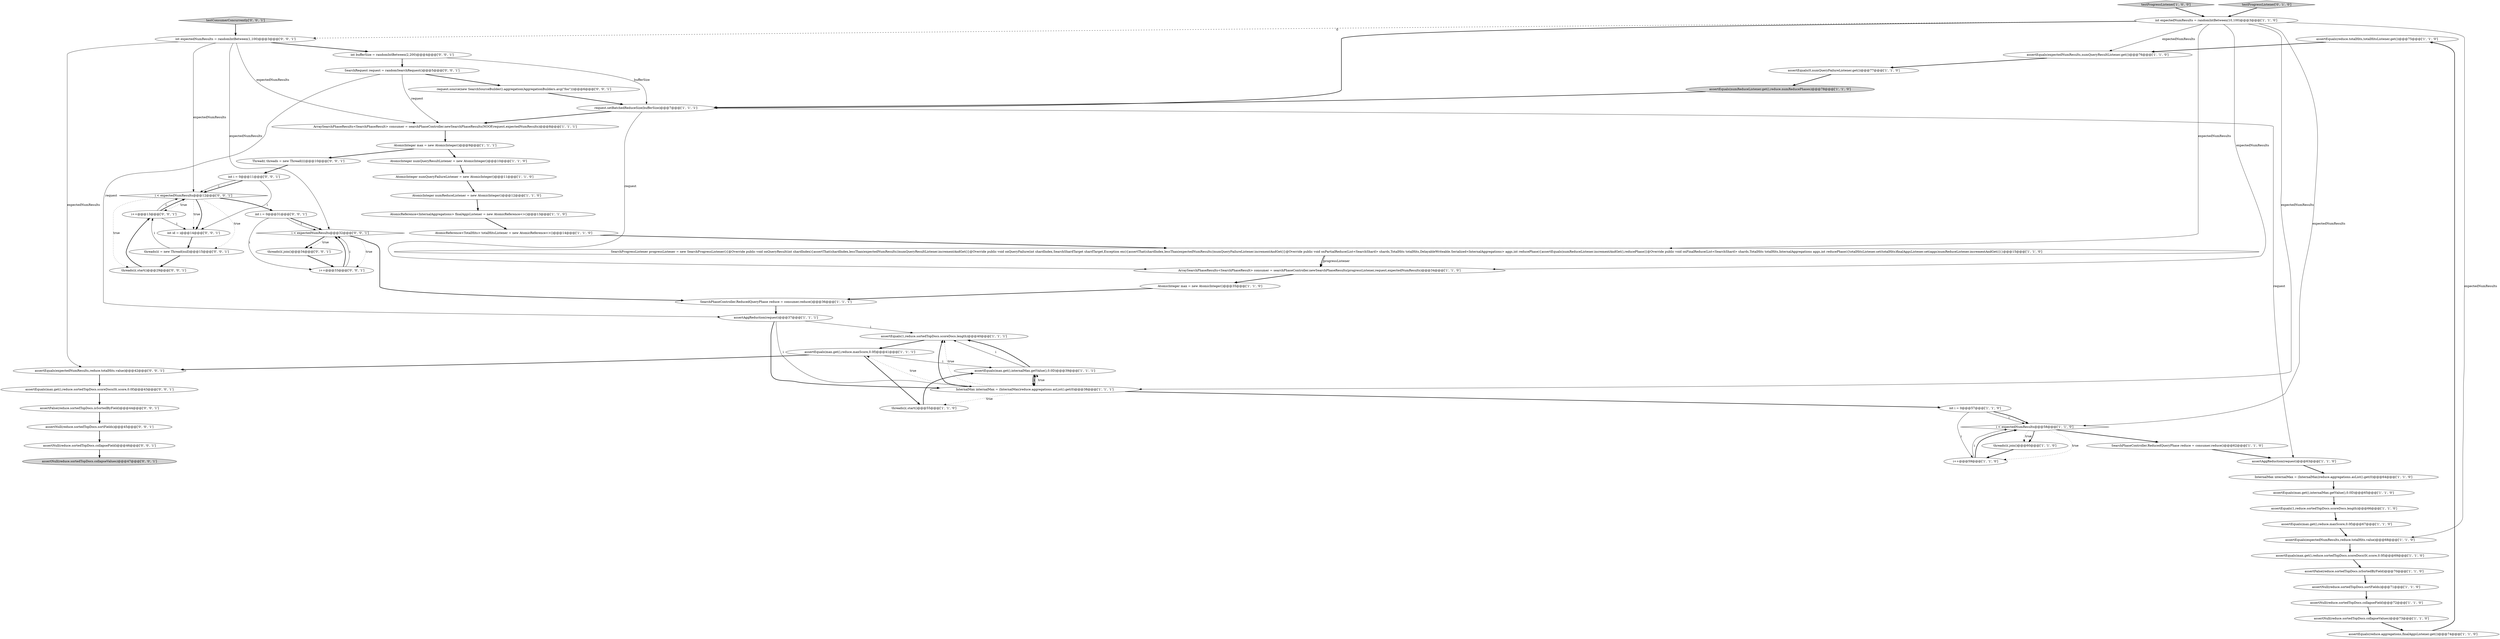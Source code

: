 digraph {
31 [style = filled, label = "assertEquals(reduce.totalHits,totalHitsListener.get())@@@75@@@['1', '1', '0']", fillcolor = white, shape = ellipse image = "AAA0AAABBB1BBB"];
61 [style = filled, label = "assertNull(reduce.sortedTopDocs.collapseField)@@@46@@@['0', '0', '1']", fillcolor = white, shape = ellipse image = "AAA0AAABBB3BBB"];
44 [style = filled, label = "assertFalse(reduce.sortedTopDocs.isSortedByField)@@@44@@@['0', '0', '1']", fillcolor = white, shape = ellipse image = "AAA0AAABBB3BBB"];
15 [style = filled, label = "assertAggReduction(request)@@@37@@@['1', '1', '1']", fillcolor = white, shape = ellipse image = "AAA0AAABBB1BBB"];
1 [style = filled, label = "SearchPhaseController.ReducedQueryPhase reduce = consumer.reduce()@@@62@@@['1', '1', '0']", fillcolor = white, shape = ellipse image = "AAA0AAABBB1BBB"];
35 [style = filled, label = "ArraySearchPhaseResults<SearchPhaseResult> consumer = searchPhaseController.newSearchPhaseResults(progressListener,request,expectedNumResults)@@@34@@@['1', '1', '0']", fillcolor = white, shape = ellipse image = "AAA0AAABBB1BBB"];
19 [style = filled, label = "AtomicInteger max = new AtomicInteger()@@@9@@@['1', '1', '1']", fillcolor = white, shape = ellipse image = "AAA0AAABBB1BBB"];
3 [style = filled, label = "assertEquals(reduce.aggregations,finalAggsListener.get())@@@74@@@['1', '1', '0']", fillcolor = white, shape = ellipse image = "AAA0AAABBB1BBB"];
51 [style = filled, label = "int bufferSize = randomIntBetween(2,200)@@@4@@@['0', '0', '1']", fillcolor = white, shape = ellipse image = "AAA0AAABBB3BBB"];
54 [style = filled, label = "assertNull(reduce.sortedTopDocs.sortFields)@@@45@@@['0', '0', '1']", fillcolor = white, shape = ellipse image = "AAA0AAABBB3BBB"];
42 [style = filled, label = "request.source(new SearchSourceBuilder().aggregation(AggregationBuilders.avg(\"foo\")))@@@6@@@['0', '0', '1']", fillcolor = white, shape = ellipse image = "AAA0AAABBB3BBB"];
13 [style = filled, label = "assertNull(reduce.sortedTopDocs.collapseField)@@@72@@@['1', '1', '0']", fillcolor = white, shape = ellipse image = "AAA0AAABBB1BBB"];
63 [style = filled, label = "i < expectedNumResults@@@32@@@['0', '0', '1']", fillcolor = white, shape = diamond image = "AAA0AAABBB3BBB"];
0 [style = filled, label = "SearchProgressListener progressListener = new SearchProgressListener(){@Override public void onQueryResult(int shardIndex){assertThat(shardIndex,lessThan(expectedNumResults))numQueryResultListener.incrementAndGet()}@Override public void onQueryFailure(int shardIndex,SearchShardTarget shardTarget,Exception exc){assertThat(shardIndex,lessThan(expectedNumResults))numQueryFailureListener.incrementAndGet()}@Override public void onPartialReduce(List<SearchShard> shards,TotalHits totalHits,DelayableWriteable.Serialized<InternalAggregations> aggs,int reducePhase){assertEquals(numReduceListener.incrementAndGet(),reducePhase)}@Override public void onFinalReduce(List<SearchShard> shards,TotalHits totalHits,InternalAggregations aggs,int reducePhase){totalHitsListener.set(totalHits)finalAggsListener.set(aggs)numReduceListener.incrementAndGet()}}@@@15@@@['1', '1', '0']", fillcolor = white, shape = ellipse image = "AAA0AAABBB1BBB"];
7 [style = filled, label = "assertNull(reduce.sortedTopDocs.collapseValues)@@@73@@@['1', '1', '0']", fillcolor = white, shape = ellipse image = "AAA0AAABBB1BBB"];
20 [style = filled, label = "assertEquals(1,reduce.sortedTopDocs.scoreDocs.length)@@@40@@@['1', '1', '1']", fillcolor = white, shape = ellipse image = "AAA0AAABBB1BBB"];
28 [style = filled, label = "testProgressListener['1', '0', '0']", fillcolor = lightgray, shape = diamond image = "AAA0AAABBB1BBB"];
30 [style = filled, label = "AtomicInteger numReduceListener = new AtomicInteger()@@@12@@@['1', '1', '0']", fillcolor = white, shape = ellipse image = "AAA0AAABBB1BBB"];
40 [style = filled, label = "assertEquals(1,reduce.sortedTopDocs.scoreDocs.length)@@@66@@@['1', '1', '0']", fillcolor = white, shape = ellipse image = "AAA0AAABBB1BBB"];
53 [style = filled, label = "i++@@@13@@@['0', '0', '1']", fillcolor = white, shape = ellipse image = "AAA0AAABBB3BBB"];
34 [style = filled, label = "threads(i(.join()@@@60@@@['1', '1', '0']", fillcolor = white, shape = ellipse image = "AAA0AAABBB1BBB"];
11 [style = filled, label = "assertEquals(max.get(),reduce.sortedTopDocs.scoreDocs(0(.score,0.0f)@@@69@@@['1', '1', '0']", fillcolor = white, shape = ellipse image = "AAA0AAABBB1BBB"];
2 [style = filled, label = "InternalMax internalMax = (InternalMax)reduce.aggregations.asList().get(0)@@@64@@@['1', '1', '0']", fillcolor = white, shape = ellipse image = "AAA0AAABBB1BBB"];
14 [style = filled, label = "assertEquals(numReduceListener.get(),reduce.numReducePhases)@@@78@@@['1', '1', '0']", fillcolor = lightgray, shape = ellipse image = "AAA0AAABBB1BBB"];
32 [style = filled, label = "assertEquals(expectedNumResults,numQueryResultListener.get())@@@76@@@['1', '1', '0']", fillcolor = white, shape = ellipse image = "AAA0AAABBB1BBB"];
16 [style = filled, label = "assertEquals(0,numQueryFailureListener.get())@@@77@@@['1', '1', '0']", fillcolor = white, shape = ellipse image = "AAA0AAABBB1BBB"];
56 [style = filled, label = "i < expectedNumResults@@@12@@@['0', '0', '1']", fillcolor = white, shape = diamond image = "AAA0AAABBB3BBB"];
5 [style = filled, label = "assertNull(reduce.sortedTopDocs.sortFields)@@@71@@@['1', '1', '0']", fillcolor = white, shape = ellipse image = "AAA0AAABBB1BBB"];
59 [style = filled, label = "int id = i@@@14@@@['0', '0', '1']", fillcolor = white, shape = ellipse image = "AAA0AAABBB3BBB"];
26 [style = filled, label = "request.setBatchedReduceSize(bufferSize)@@@7@@@['1', '1', '1']", fillcolor = white, shape = ellipse image = "AAA0AAABBB1BBB"];
45 [style = filled, label = "int expectedNumResults = randomIntBetween(1,100)@@@3@@@['0', '0', '1']", fillcolor = white, shape = ellipse image = "AAA0AAABBB3BBB"];
60 [style = filled, label = "i++@@@33@@@['0', '0', '1']", fillcolor = white, shape = ellipse image = "AAA0AAABBB3BBB"];
24 [style = filled, label = "assertFalse(reduce.sortedTopDocs.isSortedByField)@@@70@@@['1', '1', '0']", fillcolor = white, shape = ellipse image = "AAA0AAABBB1BBB"];
47 [style = filled, label = "threads(i(.start()@@@29@@@['0', '0', '1']", fillcolor = white, shape = ellipse image = "AAA0AAABBB3BBB"];
55 [style = filled, label = "int i = 0@@@31@@@['0', '0', '1']", fillcolor = white, shape = ellipse image = "AAA0AAABBB3BBB"];
58 [style = filled, label = "Thread(( threads = new Thread((((@@@10@@@['0', '0', '1']", fillcolor = white, shape = ellipse image = "AAA0AAABBB3BBB"];
43 [style = filled, label = "threads(i( = new Thread(null)@@@15@@@['0', '0', '1']", fillcolor = white, shape = ellipse image = "AAA0AAABBB3BBB"];
12 [style = filled, label = "AtomicInteger numQueryFailureListener = new AtomicInteger()@@@11@@@['1', '1', '0']", fillcolor = white, shape = ellipse image = "AAA0AAABBB1BBB"];
52 [style = filled, label = "int i = 0@@@11@@@['0', '0', '1']", fillcolor = white, shape = ellipse image = "AAA0AAABBB3BBB"];
17 [style = filled, label = "assertEquals(max.get(),internalMax.getValue(),0.0D)@@@65@@@['1', '1', '0']", fillcolor = white, shape = ellipse image = "AAA0AAABBB1BBB"];
4 [style = filled, label = "assertAggReduction(request)@@@63@@@['1', '1', '0']", fillcolor = white, shape = ellipse image = "AAA0AAABBB1BBB"];
9 [style = filled, label = "assertEquals(max.get(),reduce.maxScore,0.0f)@@@41@@@['1', '1', '1']", fillcolor = white, shape = ellipse image = "AAA0AAABBB1BBB"];
6 [style = filled, label = "SearchPhaseController.ReducedQueryPhase reduce = consumer.reduce()@@@36@@@['1', '1', '1']", fillcolor = white, shape = ellipse image = "AAA0AAABBB1BBB"];
50 [style = filled, label = "testConsumerConcurrently['0', '0', '1']", fillcolor = lightgray, shape = diamond image = "AAA0AAABBB3BBB"];
41 [style = filled, label = "testProgressListener['0', '1', '0']", fillcolor = lightgray, shape = diamond image = "AAA0AAABBB2BBB"];
49 [style = filled, label = "assertEquals(max.get(),reduce.sortedTopDocs.scoreDocs(0(.score,0.0f)@@@43@@@['0', '0', '1']", fillcolor = white, shape = ellipse image = "AAA0AAABBB3BBB"];
27 [style = filled, label = "AtomicReference<InternalAggregations> finalAggsListener = new AtomicReference<>()@@@13@@@['1', '1', '0']", fillcolor = white, shape = ellipse image = "AAA0AAABBB1BBB"];
18 [style = filled, label = "i < expectedNumResults@@@58@@@['1', '1', '0']", fillcolor = white, shape = diamond image = "AAA0AAABBB1BBB"];
33 [style = filled, label = "AtomicReference<TotalHits> totalHitsListener = new AtomicReference<>()@@@14@@@['1', '1', '0']", fillcolor = white, shape = ellipse image = "AAA0AAABBB1BBB"];
36 [style = filled, label = "InternalMax internalMax = (InternalMax)reduce.aggregations.asList().get(0)@@@38@@@['1', '1', '1']", fillcolor = white, shape = ellipse image = "AAA0AAABBB1BBB"];
23 [style = filled, label = "AtomicInteger max = new AtomicInteger()@@@35@@@['1', '1', '0']", fillcolor = white, shape = ellipse image = "AAA0AAABBB1BBB"];
62 [style = filled, label = "assertNull(reduce.sortedTopDocs.collapseValues)@@@47@@@['0', '0', '1']", fillcolor = lightgray, shape = ellipse image = "AAA0AAABBB3BBB"];
57 [style = filled, label = "SearchRequest request = randomSearchRequest()@@@5@@@['0', '0', '1']", fillcolor = white, shape = ellipse image = "AAA0AAABBB3BBB"];
37 [style = filled, label = "assertEquals(max.get(),internalMax.getValue(),0.0D)@@@39@@@['1', '1', '1']", fillcolor = white, shape = ellipse image = "AAA0AAABBB1BBB"];
29 [style = filled, label = "threads(i(.start()@@@55@@@['1', '1', '0']", fillcolor = white, shape = ellipse image = "AAA0AAABBB1BBB"];
8 [style = filled, label = "assertEquals(expectedNumResults,reduce.totalHits.value)@@@68@@@['1', '1', '0']", fillcolor = white, shape = ellipse image = "AAA0AAABBB1BBB"];
10 [style = filled, label = "assertEquals(max.get(),reduce.maxScore,0.0f)@@@67@@@['1', '1', '0']", fillcolor = white, shape = ellipse image = "AAA0AAABBB1BBB"];
25 [style = filled, label = "int i = 0@@@57@@@['1', '1', '0']", fillcolor = white, shape = ellipse image = "AAA0AAABBB1BBB"];
38 [style = filled, label = "ArraySearchPhaseResults<SearchPhaseResult> consumer = searchPhaseController.newSearchPhaseResults(NOOP,request,expectedNumResults)@@@8@@@['1', '1', '1']", fillcolor = white, shape = ellipse image = "AAA0AAABBB1BBB"];
48 [style = filled, label = "threads(i(.join()@@@34@@@['0', '0', '1']", fillcolor = white, shape = ellipse image = "AAA0AAABBB3BBB"];
46 [style = filled, label = "assertEquals(expectedNumResults,reduce.totalHits.value)@@@42@@@['0', '0', '1']", fillcolor = white, shape = ellipse image = "AAA0AAABBB3BBB"];
21 [style = filled, label = "i++@@@59@@@['1', '1', '0']", fillcolor = white, shape = ellipse image = "AAA0AAABBB1BBB"];
39 [style = filled, label = "AtomicInteger numQueryResultListener = new AtomicInteger()@@@10@@@['1', '1', '0']", fillcolor = white, shape = ellipse image = "AAA0AAABBB1BBB"];
22 [style = filled, label = "int expectedNumResults = randomIntBetween(10,100)@@@3@@@['1', '1', '0']", fillcolor = white, shape = ellipse image = "AAA0AAABBB1BBB"];
45->63 [style = solid, label="expectedNumResults"];
22->35 [style = solid, label="expectedNumResults"];
26->38 [style = bold, label=""];
9->46 [style = bold, label=""];
52->56 [style = bold, label=""];
36->29 [style = dotted, label="true"];
37->20 [style = solid, label="i"];
36->20 [style = bold, label=""];
22->18 [style = solid, label="expectedNumResults"];
45->56 [style = solid, label="expectedNumResults"];
56->47 [style = dotted, label="true"];
31->32 [style = bold, label=""];
19->58 [style = bold, label=""];
12->30 [style = bold, label=""];
2->17 [style = bold, label=""];
4->2 [style = bold, label=""];
5->13 [style = bold, label=""];
57->38 [style = solid, label="request"];
30->27 [style = bold, label=""];
28->22 [style = bold, label=""];
51->57 [style = bold, label=""];
21->18 [style = bold, label=""];
60->63 [style = bold, label=""];
57->42 [style = bold, label=""];
9->37 [style = solid, label="i"];
22->45 [style = dashed, label="0"];
0->35 [style = solid, label="progressListener"];
51->26 [style = solid, label="bufferSize"];
24->5 [style = bold, label=""];
57->15 [style = solid, label="request"];
22->36 [style = solid, label="expectedNumResults"];
53->56 [style = solid, label="i"];
63->6 [style = bold, label=""];
27->33 [style = bold, label=""];
25->18 [style = solid, label="i"];
37->20 [style = bold, label=""];
48->60 [style = bold, label=""];
6->15 [style = bold, label=""];
36->20 [style = dotted, label="true"];
38->19 [style = bold, label=""];
52->56 [style = solid, label="i"];
56->55 [style = bold, label=""];
59->43 [style = bold, label=""];
56->59 [style = dotted, label="true"];
53->59 [style = solid, label="i"];
55->60 [style = solid, label="i"];
22->32 [style = solid, label="expectedNumResults"];
18->21 [style = dotted, label="true"];
15->36 [style = bold, label=""];
63->48 [style = bold, label=""];
41->22 [style = bold, label=""];
35->23 [style = bold, label=""];
1->4 [style = bold, label=""];
15->20 [style = solid, label="i"];
49->44 [style = bold, label=""];
42->26 [style = bold, label=""];
63->48 [style = dotted, label="true"];
34->21 [style = bold, label=""];
21->18 [style = solid, label="i"];
63->60 [style = dotted, label="true"];
18->34 [style = dotted, label="true"];
45->46 [style = solid, label="expectedNumResults"];
60->63 [style = solid, label="i"];
45->38 [style = solid, label="expectedNumResults"];
37->36 [style = solid, label="i"];
10->8 [style = bold, label=""];
61->62 [style = bold, label=""];
25->18 [style = bold, label=""];
11->24 [style = bold, label=""];
26->35 [style = solid, label="request"];
7->3 [style = bold, label=""];
55->63 [style = bold, label=""];
23->6 [style = bold, label=""];
3->31 [style = bold, label=""];
18->34 [style = bold, label=""];
32->16 [style = bold, label=""];
26->4 [style = solid, label="request"];
9->29 [style = bold, label=""];
18->1 [style = bold, label=""];
36->9 [style = dotted, label="true"];
20->9 [style = bold, label=""];
50->45 [style = bold, label=""];
15->36 [style = solid, label="i"];
56->43 [style = dotted, label="true"];
43->53 [style = solid, label="i"];
54->61 [style = bold, label=""];
19->39 [style = bold, label=""];
46->49 [style = bold, label=""];
13->7 [style = bold, label=""];
36->37 [style = bold, label=""];
22->8 [style = solid, label="expectedNumResults"];
0->35 [style = bold, label=""];
52->59 [style = solid, label="i"];
29->37 [style = bold, label=""];
53->56 [style = bold, label=""];
47->53 [style = bold, label=""];
56->53 [style = dotted, label="true"];
55->63 [style = solid, label="i"];
43->47 [style = bold, label=""];
14->26 [style = bold, label=""];
40->10 [style = bold, label=""];
8->11 [style = bold, label=""];
37->36 [style = bold, label=""];
58->52 [style = bold, label=""];
36->37 [style = dotted, label="true"];
39->12 [style = bold, label=""];
22->26 [style = bold, label=""];
45->51 [style = bold, label=""];
56->59 [style = bold, label=""];
16->14 [style = bold, label=""];
44->54 [style = bold, label=""];
33->0 [style = bold, label=""];
22->0 [style = solid, label="expectedNumResults"];
25->21 [style = solid, label="i"];
17->40 [style = bold, label=""];
36->25 [style = bold, label=""];
}
